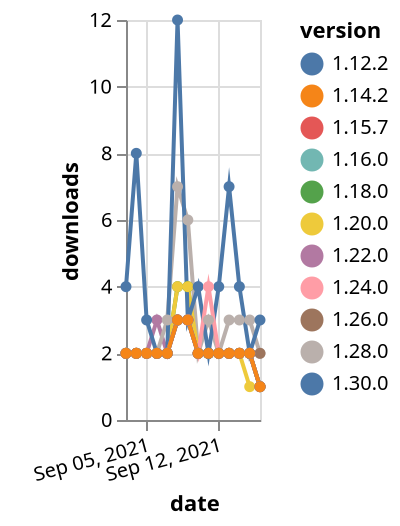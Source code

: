 {"$schema": "https://vega.github.io/schema/vega-lite/v5.json", "description": "A simple bar chart with embedded data.", "data": {"values": [{"date": "2021-09-03", "total": 2862, "delta": 2, "version": "1.18.0"}, {"date": "2021-09-04", "total": 2864, "delta": 2, "version": "1.18.0"}, {"date": "2021-09-05", "total": 2866, "delta": 2, "version": "1.18.0"}, {"date": "2021-09-06", "total": 2868, "delta": 2, "version": "1.18.0"}, {"date": "2021-09-07", "total": 2870, "delta": 2, "version": "1.18.0"}, {"date": "2021-09-08", "total": 2874, "delta": 4, "version": "1.18.0"}, {"date": "2021-09-09", "total": 2878, "delta": 4, "version": "1.18.0"}, {"date": "2021-09-10", "total": 2880, "delta": 2, "version": "1.18.0"}, {"date": "2021-09-11", "total": 2882, "delta": 2, "version": "1.18.0"}, {"date": "2021-09-12", "total": 2884, "delta": 2, "version": "1.18.0"}, {"date": "2021-09-13", "total": 2886, "delta": 2, "version": "1.18.0"}, {"date": "2021-09-14", "total": 2888, "delta": 2, "version": "1.18.0"}, {"date": "2021-09-15", "total": 2890, "delta": 2, "version": "1.18.0"}, {"date": "2021-09-16", "total": 2891, "delta": 1, "version": "1.18.0"}, {"date": "2021-09-03", "total": 1859, "delta": 2, "version": "1.22.0"}, {"date": "2021-09-04", "total": 1861, "delta": 2, "version": "1.22.0"}, {"date": "2021-09-05", "total": 1863, "delta": 2, "version": "1.22.0"}, {"date": "2021-09-06", "total": 1866, "delta": 3, "version": "1.22.0"}, {"date": "2021-09-07", "total": 1868, "delta": 2, "version": "1.22.0"}, {"date": "2021-09-08", "total": 1871, "delta": 3, "version": "1.22.0"}, {"date": "2021-09-09", "total": 1874, "delta": 3, "version": "1.22.0"}, {"date": "2021-09-10", "total": 1876, "delta": 2, "version": "1.22.0"}, {"date": "2021-09-11", "total": 1878, "delta": 2, "version": "1.22.0"}, {"date": "2021-09-12", "total": 1880, "delta": 2, "version": "1.22.0"}, {"date": "2021-09-13", "total": 1882, "delta": 2, "version": "1.22.0"}, {"date": "2021-09-14", "total": 1884, "delta": 2, "version": "1.22.0"}, {"date": "2021-09-15", "total": 1886, "delta": 2, "version": "1.22.0"}, {"date": "2021-09-16", "total": 1887, "delta": 1, "version": "1.22.0"}, {"date": "2021-09-03", "total": 1265, "delta": 2, "version": "1.28.0"}, {"date": "2021-09-04", "total": 1267, "delta": 2, "version": "1.28.0"}, {"date": "2021-09-05", "total": 1269, "delta": 2, "version": "1.28.0"}, {"date": "2021-09-06", "total": 1271, "delta": 2, "version": "1.28.0"}, {"date": "2021-09-07", "total": 1274, "delta": 3, "version": "1.28.0"}, {"date": "2021-09-08", "total": 1281, "delta": 7, "version": "1.28.0"}, {"date": "2021-09-09", "total": 1287, "delta": 6, "version": "1.28.0"}, {"date": "2021-09-10", "total": 1289, "delta": 2, "version": "1.28.0"}, {"date": "2021-09-11", "total": 1292, "delta": 3, "version": "1.28.0"}, {"date": "2021-09-12", "total": 1294, "delta": 2, "version": "1.28.0"}, {"date": "2021-09-13", "total": 1297, "delta": 3, "version": "1.28.0"}, {"date": "2021-09-14", "total": 1300, "delta": 3, "version": "1.28.0"}, {"date": "2021-09-15", "total": 1303, "delta": 3, "version": "1.28.0"}, {"date": "2021-09-16", "total": 1305, "delta": 2, "version": "1.28.0"}, {"date": "2021-09-03", "total": 1134, "delta": 2, "version": "1.26.0"}, {"date": "2021-09-04", "total": 1136, "delta": 2, "version": "1.26.0"}, {"date": "2021-09-05", "total": 1138, "delta": 2, "version": "1.26.0"}, {"date": "2021-09-06", "total": 1140, "delta": 2, "version": "1.26.0"}, {"date": "2021-09-07", "total": 1142, "delta": 2, "version": "1.26.0"}, {"date": "2021-09-08", "total": 1145, "delta": 3, "version": "1.26.0"}, {"date": "2021-09-09", "total": 1148, "delta": 3, "version": "1.26.0"}, {"date": "2021-09-10", "total": 1150, "delta": 2, "version": "1.26.0"}, {"date": "2021-09-11", "total": 1152, "delta": 2, "version": "1.26.0"}, {"date": "2021-09-12", "total": 1154, "delta": 2, "version": "1.26.0"}, {"date": "2021-09-13", "total": 1156, "delta": 2, "version": "1.26.0"}, {"date": "2021-09-14", "total": 1158, "delta": 2, "version": "1.26.0"}, {"date": "2021-09-15", "total": 1160, "delta": 2, "version": "1.26.0"}, {"date": "2021-09-16", "total": 1162, "delta": 2, "version": "1.26.0"}, {"date": "2021-09-03", "total": 2565, "delta": 2, "version": "1.20.0"}, {"date": "2021-09-04", "total": 2567, "delta": 2, "version": "1.20.0"}, {"date": "2021-09-05", "total": 2569, "delta": 2, "version": "1.20.0"}, {"date": "2021-09-06", "total": 2571, "delta": 2, "version": "1.20.0"}, {"date": "2021-09-07", "total": 2573, "delta": 2, "version": "1.20.0"}, {"date": "2021-09-08", "total": 2577, "delta": 4, "version": "1.20.0"}, {"date": "2021-09-09", "total": 2581, "delta": 4, "version": "1.20.0"}, {"date": "2021-09-10", "total": 2583, "delta": 2, "version": "1.20.0"}, {"date": "2021-09-11", "total": 2585, "delta": 2, "version": "1.20.0"}, {"date": "2021-09-12", "total": 2587, "delta": 2, "version": "1.20.0"}, {"date": "2021-09-13", "total": 2589, "delta": 2, "version": "1.20.0"}, {"date": "2021-09-14", "total": 2591, "delta": 2, "version": "1.20.0"}, {"date": "2021-09-15", "total": 2592, "delta": 1, "version": "1.20.0"}, {"date": "2021-09-16", "total": 2593, "delta": 1, "version": "1.20.0"}, {"date": "2021-09-03", "total": 2636, "delta": 2, "version": "1.16.0"}, {"date": "2021-09-04", "total": 2638, "delta": 2, "version": "1.16.0"}, {"date": "2021-09-05", "total": 2640, "delta": 2, "version": "1.16.0"}, {"date": "2021-09-06", "total": 2642, "delta": 2, "version": "1.16.0"}, {"date": "2021-09-07", "total": 2644, "delta": 2, "version": "1.16.0"}, {"date": "2021-09-08", "total": 2647, "delta": 3, "version": "1.16.0"}, {"date": "2021-09-09", "total": 2650, "delta": 3, "version": "1.16.0"}, {"date": "2021-09-10", "total": 2652, "delta": 2, "version": "1.16.0"}, {"date": "2021-09-11", "total": 2654, "delta": 2, "version": "1.16.0"}, {"date": "2021-09-12", "total": 2656, "delta": 2, "version": "1.16.0"}, {"date": "2021-09-13", "total": 2658, "delta": 2, "version": "1.16.0"}, {"date": "2021-09-14", "total": 2660, "delta": 2, "version": "1.16.0"}, {"date": "2021-09-15", "total": 2662, "delta": 2, "version": "1.16.0"}, {"date": "2021-09-16", "total": 2663, "delta": 1, "version": "1.16.0"}, {"date": "2021-09-03", "total": 2580, "delta": 2, "version": "1.15.7"}, {"date": "2021-09-04", "total": 2582, "delta": 2, "version": "1.15.7"}, {"date": "2021-09-05", "total": 2584, "delta": 2, "version": "1.15.7"}, {"date": "2021-09-06", "total": 2586, "delta": 2, "version": "1.15.7"}, {"date": "2021-09-07", "total": 2588, "delta": 2, "version": "1.15.7"}, {"date": "2021-09-08", "total": 2591, "delta": 3, "version": "1.15.7"}, {"date": "2021-09-09", "total": 2594, "delta": 3, "version": "1.15.7"}, {"date": "2021-09-10", "total": 2596, "delta": 2, "version": "1.15.7"}, {"date": "2021-09-11", "total": 2598, "delta": 2, "version": "1.15.7"}, {"date": "2021-09-12", "total": 2600, "delta": 2, "version": "1.15.7"}, {"date": "2021-09-13", "total": 2602, "delta": 2, "version": "1.15.7"}, {"date": "2021-09-14", "total": 2604, "delta": 2, "version": "1.15.7"}, {"date": "2021-09-15", "total": 2606, "delta": 2, "version": "1.15.7"}, {"date": "2021-09-16", "total": 2607, "delta": 1, "version": "1.15.7"}, {"date": "2021-09-03", "total": 287, "delta": 4, "version": "1.30.0"}, {"date": "2021-09-04", "total": 295, "delta": 8, "version": "1.30.0"}, {"date": "2021-09-05", "total": 298, "delta": 3, "version": "1.30.0"}, {"date": "2021-09-06", "total": 300, "delta": 2, "version": "1.30.0"}, {"date": "2021-09-07", "total": 302, "delta": 2, "version": "1.30.0"}, {"date": "2021-09-08", "total": 314, "delta": 12, "version": "1.30.0"}, {"date": "2021-09-09", "total": 317, "delta": 3, "version": "1.30.0"}, {"date": "2021-09-10", "total": 321, "delta": 4, "version": "1.30.0"}, {"date": "2021-09-11", "total": 323, "delta": 2, "version": "1.30.0"}, {"date": "2021-09-12", "total": 327, "delta": 4, "version": "1.30.0"}, {"date": "2021-09-13", "total": 334, "delta": 7, "version": "1.30.0"}, {"date": "2021-09-14", "total": 338, "delta": 4, "version": "1.30.0"}, {"date": "2021-09-15", "total": 340, "delta": 2, "version": "1.30.0"}, {"date": "2021-09-16", "total": 343, "delta": 3, "version": "1.30.0"}, {"date": "2021-09-03", "total": 1641, "delta": 2, "version": "1.24.0"}, {"date": "2021-09-04", "total": 1643, "delta": 2, "version": "1.24.0"}, {"date": "2021-09-05", "total": 1645, "delta": 2, "version": "1.24.0"}, {"date": "2021-09-06", "total": 1647, "delta": 2, "version": "1.24.0"}, {"date": "2021-09-07", "total": 1649, "delta": 2, "version": "1.24.0"}, {"date": "2021-09-08", "total": 1652, "delta": 3, "version": "1.24.0"}, {"date": "2021-09-09", "total": 1655, "delta": 3, "version": "1.24.0"}, {"date": "2021-09-10", "total": 1657, "delta": 2, "version": "1.24.0"}, {"date": "2021-09-11", "total": 1661, "delta": 4, "version": "1.24.0"}, {"date": "2021-09-12", "total": 1663, "delta": 2, "version": "1.24.0"}, {"date": "2021-09-13", "total": 1665, "delta": 2, "version": "1.24.0"}, {"date": "2021-09-14", "total": 1667, "delta": 2, "version": "1.24.0"}, {"date": "2021-09-15", "total": 1669, "delta": 2, "version": "1.24.0"}, {"date": "2021-09-16", "total": 1670, "delta": 1, "version": "1.24.0"}, {"date": "2021-09-03", "total": 2584, "delta": 2, "version": "1.12.2"}, {"date": "2021-09-04", "total": 2586, "delta": 2, "version": "1.12.2"}, {"date": "2021-09-05", "total": 2588, "delta": 2, "version": "1.12.2"}, {"date": "2021-09-06", "total": 2590, "delta": 2, "version": "1.12.2"}, {"date": "2021-09-07", "total": 2592, "delta": 2, "version": "1.12.2"}, {"date": "2021-09-08", "total": 2595, "delta": 3, "version": "1.12.2"}, {"date": "2021-09-09", "total": 2598, "delta": 3, "version": "1.12.2"}, {"date": "2021-09-10", "total": 2600, "delta": 2, "version": "1.12.2"}, {"date": "2021-09-11", "total": 2602, "delta": 2, "version": "1.12.2"}, {"date": "2021-09-12", "total": 2604, "delta": 2, "version": "1.12.2"}, {"date": "2021-09-13", "total": 2606, "delta": 2, "version": "1.12.2"}, {"date": "2021-09-14", "total": 2608, "delta": 2, "version": "1.12.2"}, {"date": "2021-09-15", "total": 2610, "delta": 2, "version": "1.12.2"}, {"date": "2021-09-16", "total": 2611, "delta": 1, "version": "1.12.2"}, {"date": "2021-09-03", "total": 2568, "delta": 2, "version": "1.14.2"}, {"date": "2021-09-04", "total": 2570, "delta": 2, "version": "1.14.2"}, {"date": "2021-09-05", "total": 2572, "delta": 2, "version": "1.14.2"}, {"date": "2021-09-06", "total": 2574, "delta": 2, "version": "1.14.2"}, {"date": "2021-09-07", "total": 2576, "delta": 2, "version": "1.14.2"}, {"date": "2021-09-08", "total": 2579, "delta": 3, "version": "1.14.2"}, {"date": "2021-09-09", "total": 2582, "delta": 3, "version": "1.14.2"}, {"date": "2021-09-10", "total": 2584, "delta": 2, "version": "1.14.2"}, {"date": "2021-09-11", "total": 2586, "delta": 2, "version": "1.14.2"}, {"date": "2021-09-12", "total": 2588, "delta": 2, "version": "1.14.2"}, {"date": "2021-09-13", "total": 2590, "delta": 2, "version": "1.14.2"}, {"date": "2021-09-14", "total": 2592, "delta": 2, "version": "1.14.2"}, {"date": "2021-09-15", "total": 2594, "delta": 2, "version": "1.14.2"}, {"date": "2021-09-16", "total": 2595, "delta": 1, "version": "1.14.2"}]}, "width": "container", "mark": {"type": "line", "point": {"filled": true}}, "encoding": {"x": {"field": "date", "type": "temporal", "timeUnit": "yearmonthdate", "title": "date", "axis": {"labelAngle": -15}}, "y": {"field": "delta", "type": "quantitative", "title": "downloads"}, "color": {"field": "version", "type": "nominal"}, "tooltip": {"field": "delta"}}}